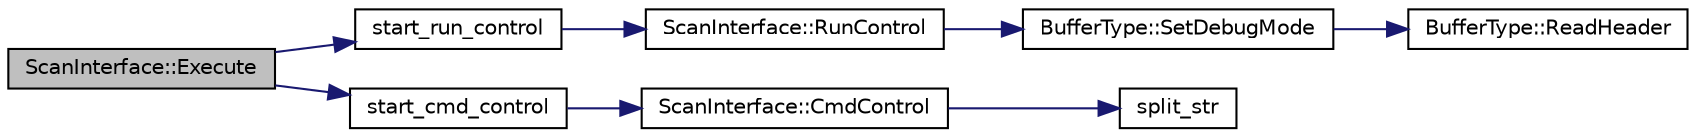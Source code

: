 digraph "ScanInterface::Execute"
{
  edge [fontname="Helvetica",fontsize="10",labelfontname="Helvetica",labelfontsize="10"];
  node [fontname="Helvetica",fontsize="10",shape=record];
  rankdir="LR";
  Node1 [label="ScanInterface::Execute",height=0.2,width=0.4,color="black", fillcolor="grey75", style="filled", fontcolor="black"];
  Node1 -> Node2 [color="midnightblue",fontsize="10",style="solid",fontname="Helvetica"];
  Node2 [label="start_run_control",height=0.2,width=0.4,color="black", fillcolor="white", style="filled",URL="$de/d60/_scan_interface_8cpp.html#ac7ac27704dc3a2665eea2f51e12253d4"];
  Node2 -> Node3 [color="midnightblue",fontsize="10",style="solid",fontname="Helvetica"];
  Node3 [label="ScanInterface::RunControl",height=0.2,width=0.4,color="black", fillcolor="white", style="filled",URL="$d7/dfc/class_scan_interface.html#a749b46ea2b9eef6afc5dde98d7fcd660",tooltip="Main scan control method. "];
  Node3 -> Node4 [color="midnightblue",fontsize="10",style="solid",fontname="Helvetica"];
  Node4 [label="BufferType::SetDebugMode",height=0.2,width=0.4,color="black", fillcolor="white", style="filled",URL="$d4/d57/class_buffer_type.html#a965e66fde54356d4ebdc77042439be90"];
  Node4 -> Node5 [color="midnightblue",fontsize="10",style="solid",fontname="Helvetica"];
  Node5 [label="BufferType::ReadHeader",height=0.2,width=0.4,color="black", fillcolor="white", style="filled",URL="$d4/d57/class_buffer_type.html#a13bdce94ebfef9dc1ae90fca6cd66616",tooltip="Return true if the first word of the current buffer is equal to this buffer type. ..."];
  Node1 -> Node6 [color="midnightblue",fontsize="10",style="solid",fontname="Helvetica"];
  Node6 [label="start_cmd_control",height=0.2,width=0.4,color="black", fillcolor="white", style="filled",URL="$de/d60/_scan_interface_8cpp.html#ac7c80654c86b236bc88ceb5de8694369"];
  Node6 -> Node7 [color="midnightblue",fontsize="10",style="solid",fontname="Helvetica"];
  Node7 [label="ScanInterface::CmdControl",height=0.2,width=0.4,color="black", fillcolor="white", style="filled",URL="$d7/dfc/class_scan_interface.html#a4caa62c86e7a1da73bc471f83b12b783",tooltip="Main command interpreter method. "];
  Node7 -> Node8 [color="midnightblue",fontsize="10",style="solid",fontname="Helvetica"];
  Node8 [label="split_str",height=0.2,width=0.4,color="black", fillcolor="white", style="filled",URL="$d8/d1f/_c_terminal_8h.html#a711a7898a0f01a9ce74441507de25d1f",tooltip="Split a string about some delimiter. "];
}

